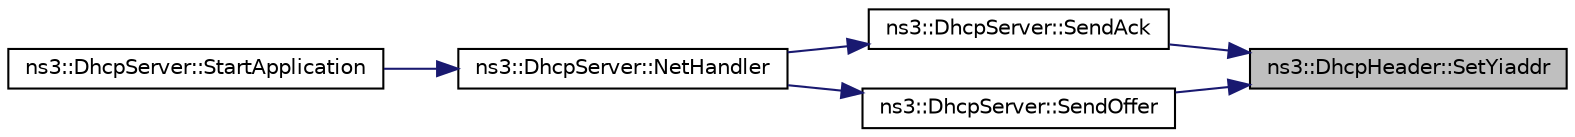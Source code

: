 digraph "ns3::DhcpHeader::SetYiaddr"
{
 // LATEX_PDF_SIZE
  edge [fontname="Helvetica",fontsize="10",labelfontname="Helvetica",labelfontsize="10"];
  node [fontname="Helvetica",fontsize="10",shape=record];
  rankdir="RL";
  Node1 [label="ns3::DhcpHeader::SetYiaddr",height=0.2,width=0.4,color="black", fillcolor="grey75", style="filled", fontcolor="black",tooltip="Set the IPv4Address of the client."];
  Node1 -> Node2 [dir="back",color="midnightblue",fontsize="10",style="solid",fontname="Helvetica"];
  Node2 [label="ns3::DhcpServer::SendAck",height=0.2,width=0.4,color="black", fillcolor="white", style="filled",URL="$classns3_1_1_dhcp_server.html#ace0985d3fafb7048b6a1f10a99c2ef64",tooltip="Sends DHCP ACK (or NACK) after receiving Request."];
  Node2 -> Node3 [dir="back",color="midnightblue",fontsize="10",style="solid",fontname="Helvetica"];
  Node3 [label="ns3::DhcpServer::NetHandler",height=0.2,width=0.4,color="black", fillcolor="white", style="filled",URL="$classns3_1_1_dhcp_server.html#acc55231b1b1e6ef243e7fb0295209fe8",tooltip="Handles incoming packets from the network."];
  Node3 -> Node4 [dir="back",color="midnightblue",fontsize="10",style="solid",fontname="Helvetica"];
  Node4 [label="ns3::DhcpServer::StartApplication",height=0.2,width=0.4,color="black", fillcolor="white", style="filled",URL="$classns3_1_1_dhcp_server.html#ab3c7516bfe4275063212414342201940",tooltip="Starts the DHCP Server application."];
  Node1 -> Node5 [dir="back",color="midnightblue",fontsize="10",style="solid",fontname="Helvetica"];
  Node5 [label="ns3::DhcpServer::SendOffer",height=0.2,width=0.4,color="black", fillcolor="white", style="filled",URL="$classns3_1_1_dhcp_server.html#aedb1487d987f9aa542aae3ad326b9c0b",tooltip="Sends DHCP offer after receiving DHCP Discover."];
  Node5 -> Node3 [dir="back",color="midnightblue",fontsize="10",style="solid",fontname="Helvetica"];
}
